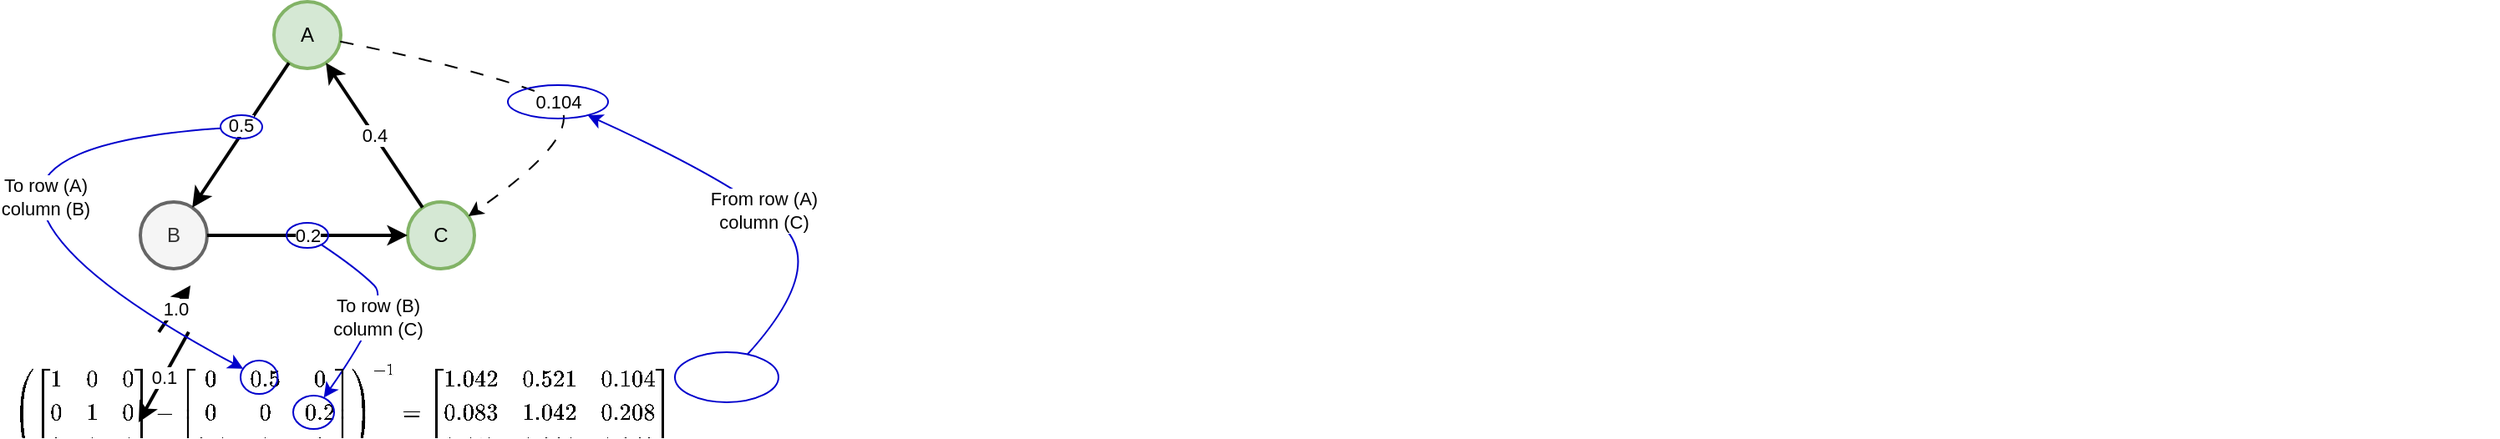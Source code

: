 <mxfile version="27.0.3">
  <diagram name="Page-1" id="ubG3P6Jgv-weTyulqCx2">
    <mxGraphModel dx="1507" dy="570" grid="1" gridSize="10" guides="1" tooltips="1" connect="1" arrows="1" fold="1" page="1" pageScale="1" pageWidth="850" pageHeight="1100" math="1" shadow="0">
      <root>
        <mxCell id="0" />
        <mxCell id="1" parent="0" />
        <mxCell id="8rvQikhpzi8Cd07ZBpYn-1" value="A" style="ellipse;whiteSpace=wrap;html=1;aspect=fixed;fillColor=#d5e8d4;strokeColor=#82b366;strokeWidth=2;" vertex="1" parent="1">
          <mxGeometry x="240" y="40" width="40" height="40" as="geometry" />
        </mxCell>
        <mxCell id="8rvQikhpzi8Cd07ZBpYn-2" value="C" style="ellipse;whiteSpace=wrap;html=1;aspect=fixed;fillColor=#d5e8d4;strokeColor=#82b366;strokeWidth=2;" vertex="1" parent="1">
          <mxGeometry x="320" y="160" width="40" height="40" as="geometry" />
        </mxCell>
        <mxCell id="8rvQikhpzi8Cd07ZBpYn-3" value="B" style="ellipse;whiteSpace=wrap;html=1;aspect=fixed;fillColor=#f5f5f5;fontColor=#333333;strokeColor=#666666;strokeWidth=2;" vertex="1" parent="1">
          <mxGeometry x="160" y="160" width="40" height="40" as="geometry" />
        </mxCell>
        <mxCell id="8rvQikhpzi8Cd07ZBpYn-6" value="" style="endArrow=classic;html=1;rounded=0;strokeWidth=2;" edge="1" parent="1" source="8rvQikhpzi8Cd07ZBpYn-1" target="8rvQikhpzi8Cd07ZBpYn-3">
          <mxGeometry width="50" height="50" relative="1" as="geometry">
            <mxPoint x="110" y="60" as="sourcePoint" />
            <mxPoint x="160" y="10" as="targetPoint" />
          </mxGeometry>
        </mxCell>
        <mxCell id="8rvQikhpzi8Cd07ZBpYn-7" value="0.5" style="edgeLabel;html=1;align=center;verticalAlign=middle;resizable=0;points=[];" vertex="1" connectable="0" parent="8rvQikhpzi8Cd07ZBpYn-6">
          <mxGeometry x="-0.182" y="4" relative="1" as="geometry">
            <mxPoint x="-9" as="offset" />
          </mxGeometry>
        </mxCell>
        <mxCell id="8rvQikhpzi8Cd07ZBpYn-8" value="0.4" style="endArrow=classic;html=1;rounded=0;strokeWidth=2;" edge="1" parent="1" source="8rvQikhpzi8Cd07ZBpYn-2" target="8rvQikhpzi8Cd07ZBpYn-1">
          <mxGeometry width="50" height="50" relative="1" as="geometry">
            <mxPoint x="400" y="80" as="sourcePoint" />
            <mxPoint x="230" y="130" as="targetPoint" />
            <mxPoint as="offset" />
          </mxGeometry>
        </mxCell>
        <mxCell id="8rvQikhpzi8Cd07ZBpYn-10" value="0.2" style="endArrow=classic;html=1;rounded=0;strokeWidth=2;entryX=0;entryY=0.5;entryDx=0;entryDy=0;" edge="1" parent="1" source="8rvQikhpzi8Cd07ZBpYn-3" target="8rvQikhpzi8Cd07ZBpYn-2">
          <mxGeometry width="50" height="50" relative="1" as="geometry">
            <mxPoint x="216" y="164" as="sourcePoint" />
            <mxPoint x="251.056" y="202.111" as="targetPoint" />
          </mxGeometry>
        </mxCell>
        <mxCell id="8rvQikhpzi8Cd07ZBpYn-11" value="" style="curved=1;endArrow=classic;html=1;rounded=0;dashed=1;dashPattern=8 8;strokeWidth=1;" edge="1" parent="1" source="8rvQikhpzi8Cd07ZBpYn-1" target="8rvQikhpzi8Cd07ZBpYn-2">
          <mxGeometry width="50" height="50" relative="1" as="geometry">
            <mxPoint x="260" y="60" as="sourcePoint" />
            <mxPoint x="70" y="200" as="targetPoint" />
            <Array as="points">
              <mxPoint x="360" y="80" />
              <mxPoint x="440" y="110" />
            </Array>
          </mxGeometry>
        </mxCell>
        <mxCell id="8rvQikhpzi8Cd07ZBpYn-12" value="0.104" style="edgeLabel;html=1;align=center;verticalAlign=middle;resizable=0;points=[];" vertex="1" connectable="0" parent="8rvQikhpzi8Cd07ZBpYn-11">
          <mxGeometry x="0.181" y="3" relative="1" as="geometry">
            <mxPoint x="-23" y="-4" as="offset" />
          </mxGeometry>
        </mxCell>
        <mxCell id="8rvQikhpzi8Cd07ZBpYn-15" value="1.0" style="endArrow=classic;html=1;rounded=0;strokeWidth=2;" edge="1" parent="1" target="8rvQikhpzi8Cd07ZBpYn-13">
          <mxGeometry width="50" height="50" relative="1" as="geometry">
            <mxPoint x="171.056" y="237.889" as="sourcePoint" />
            <mxPoint x="190" y="210" as="targetPoint" />
          </mxGeometry>
        </mxCell>
        <mxCell id="8rvQikhpzi8Cd07ZBpYn-16" value="0.1" style="endArrow=classic;html=1;rounded=0;strokeWidth=2;" edge="1" parent="1" target="8rvQikhpzi8Cd07ZBpYn-14">
          <mxGeometry width="50" height="50" relative="1" as="geometry">
            <mxPoint x="188.944" y="237.889" as="sourcePoint" />
            <mxPoint x="159" y="292" as="targetPoint" />
          </mxGeometry>
        </mxCell>
        <mxCell id="8rvQikhpzi8Cd07ZBpYn-36" value="" style="curved=1;endArrow=classic;html=1;rounded=0;strokeColor=#0000CC;" edge="1" parent="1" source="8rvQikhpzi8Cd07ZBpYn-38" target="8rvQikhpzi8Cd07ZBpYn-51">
          <mxGeometry width="50" height="50" relative="1" as="geometry">
            <mxPoint x="580" y="220" as="sourcePoint" />
            <mxPoint x="440" y="100" as="targetPoint" />
            <Array as="points">
              <mxPoint x="570" y="200" />
              <mxPoint x="520" y="150" />
            </Array>
          </mxGeometry>
        </mxCell>
        <mxCell id="8rvQikhpzi8Cd07ZBpYn-50" value="From row (A)&lt;div&gt;column (C)&lt;/div&gt;" style="edgeLabel;html=1;align=center;verticalAlign=middle;resizable=0;points=[];" vertex="1" connectable="0" parent="8rvQikhpzi8Cd07ZBpYn-36">
          <mxGeometry x="0.0" y="1" relative="1" as="geometry">
            <mxPoint as="offset" />
          </mxGeometry>
        </mxCell>
        <mxCell id="8rvQikhpzi8Cd07ZBpYn-40" value="" style="ellipse;whiteSpace=wrap;html=1;fillColor=none;strokeColor=#0000CC;" vertex="1" parent="1">
          <mxGeometry x="247.5" y="172.5" width="25" height="15" as="geometry" />
        </mxCell>
        <mxCell id="8rvQikhpzi8Cd07ZBpYn-42" value="" style="curved=1;endArrow=classic;html=1;rounded=0;strokeColor=#0000CC;" edge="1" parent="1" source="8rvQikhpzi8Cd07ZBpYn-40" target="8rvQikhpzi8Cd07ZBpYn-37">
          <mxGeometry width="50" height="50" relative="1" as="geometry">
            <mxPoint x="537" y="261" as="sourcePoint" />
            <mxPoint x="450" y="110" as="targetPoint" />
            <Array as="points">
              <mxPoint x="290" y="200" />
              <mxPoint x="310" y="220" />
            </Array>
          </mxGeometry>
        </mxCell>
        <mxCell id="8rvQikhpzi8Cd07ZBpYn-49" value="To row (B)&lt;div&gt;column (C)&lt;/div&gt;" style="edgeLabel;html=1;align=center;verticalAlign=middle;resizable=0;points=[];" vertex="1" connectable="0" parent="8rvQikhpzi8Cd07ZBpYn-42">
          <mxGeometry x="0.061" y="-2" relative="1" as="geometry">
            <mxPoint as="offset" />
          </mxGeometry>
        </mxCell>
        <mxCell id="8rvQikhpzi8Cd07ZBpYn-45" value="" style="curved=1;endArrow=classic;html=1;rounded=0;strokeColor=#0000CC;" edge="1" parent="1" source="8rvQikhpzi8Cd07ZBpYn-46" target="8rvQikhpzi8Cd07ZBpYn-43">
          <mxGeometry width="50" height="50" relative="1" as="geometry">
            <mxPoint x="70" y="110" as="sourcePoint" />
            <mxPoint x="73" y="200" as="targetPoint" />
            <Array as="points">
              <mxPoint x="92" y="124" />
              <mxPoint x="110" y="200" />
            </Array>
          </mxGeometry>
        </mxCell>
        <mxCell id="8rvQikhpzi8Cd07ZBpYn-48" value="To row (A)&lt;div&gt;column (B)&lt;/div&gt;" style="edgeLabel;html=1;align=center;verticalAlign=middle;resizable=0;points=[];" vertex="1" connectable="0" parent="8rvQikhpzi8Cd07ZBpYn-45">
          <mxGeometry x="-0.064" y="3" relative="1" as="geometry">
            <mxPoint as="offset" />
          </mxGeometry>
        </mxCell>
        <mxCell id="8rvQikhpzi8Cd07ZBpYn-46" value="" style="ellipse;whiteSpace=wrap;html=1;fillColor=none;strokeColor=#0000CC;" vertex="1" parent="1">
          <mxGeometry x="208" y="108" width="25" height="14" as="geometry" />
        </mxCell>
        <mxCell id="8rvQikhpzi8Cd07ZBpYn-51" value="" style="ellipse;whiteSpace=wrap;html=1;fillColor=none;strokeColor=#0000CC;" vertex="1" parent="1">
          <mxGeometry x="380" y="90" width="60" height="20" as="geometry" />
        </mxCell>
        <mxCell id="8rvQikhpzi8Cd07ZBpYn-52" value="" style="group;recursiveResize=1;autosize=0;resizable=1;" vertex="1" connectable="0" parent="1">
          <mxGeometry x="82" y="250" width="610" height="50" as="geometry" />
        </mxCell>
        <mxCell id="8rvQikhpzi8Cd07ZBpYn-34" value="&lt;div style=&quot;&quot;&gt;&lt;div&gt;$$\left( \left[ {\begin{array}{ccccc}1&amp;amp;0&amp;amp;0\\0&amp;amp;1&amp;amp;0\\0&amp;amp;0&amp;amp;1\\ \end{array} } \right]-\left[ {\begin{array}{ccccc} 0&amp;amp;0.5&amp;amp; 0\\ 0&amp;amp;0&amp;amp;0.2\\0.4&amp;amp;0&amp;amp;0\\ \end{array} } \right] \right)^{-1} = \left[ {\begin{array}{ccccc} 1.042&amp;amp;0.521&amp;amp;0.104\\ 0.083&amp;amp;1.042&amp;amp;0.208\\0.417&amp;amp;0.208&amp;amp;1.042\\ \end{array} } \right]$$&lt;/div&gt;&lt;/div&gt;" style="text;html=1;align=left;verticalAlign=middle;resizable=1;points=[];autosize=1;strokeColor=none;fillColor=none;" vertex="1" parent="8rvQikhpzi8Cd07ZBpYn-52">
          <mxGeometry y="20" width="470" height="30" as="geometry" />
        </mxCell>
        <mxCell id="8rvQikhpzi8Cd07ZBpYn-37" value="" style="ellipse;whiteSpace=wrap;html=1;fillColor=none;strokeColor=#0000CC;" vertex="1" parent="8rvQikhpzi8Cd07ZBpYn-52">
          <mxGeometry x="169.5" y="26" width="24.5" height="20" as="geometry" />
        </mxCell>
        <mxCell id="8rvQikhpzi8Cd07ZBpYn-38" value="" style="ellipse;whiteSpace=wrap;html=1;fillColor=none;strokeColor=#0000CC;" vertex="1" parent="8rvQikhpzi8Cd07ZBpYn-52">
          <mxGeometry x="398" width="62" height="30" as="geometry" />
        </mxCell>
        <mxCell id="8rvQikhpzi8Cd07ZBpYn-43" value="" style="ellipse;whiteSpace=wrap;html=1;fillColor=none;strokeColor=#0000CC;" vertex="1" parent="8rvQikhpzi8Cd07ZBpYn-52">
          <mxGeometry x="138" y="5" width="22.25" height="20" as="geometry" />
        </mxCell>
      </root>
    </mxGraphModel>
  </diagram>
</mxfile>
